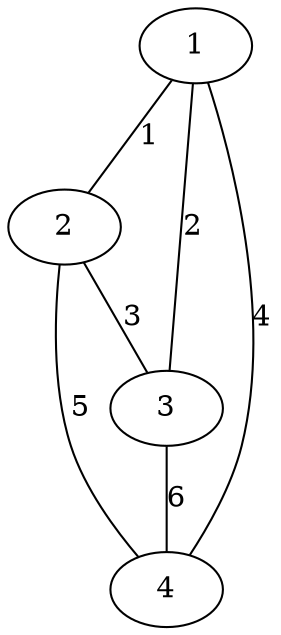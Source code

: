 graph B {
1;
2;
3;
4;
1--2[label=1];
1--3[label=2];
1--4[label=4];
2--3[label=3];
2--4[label=5];
3--4[label=6];

}